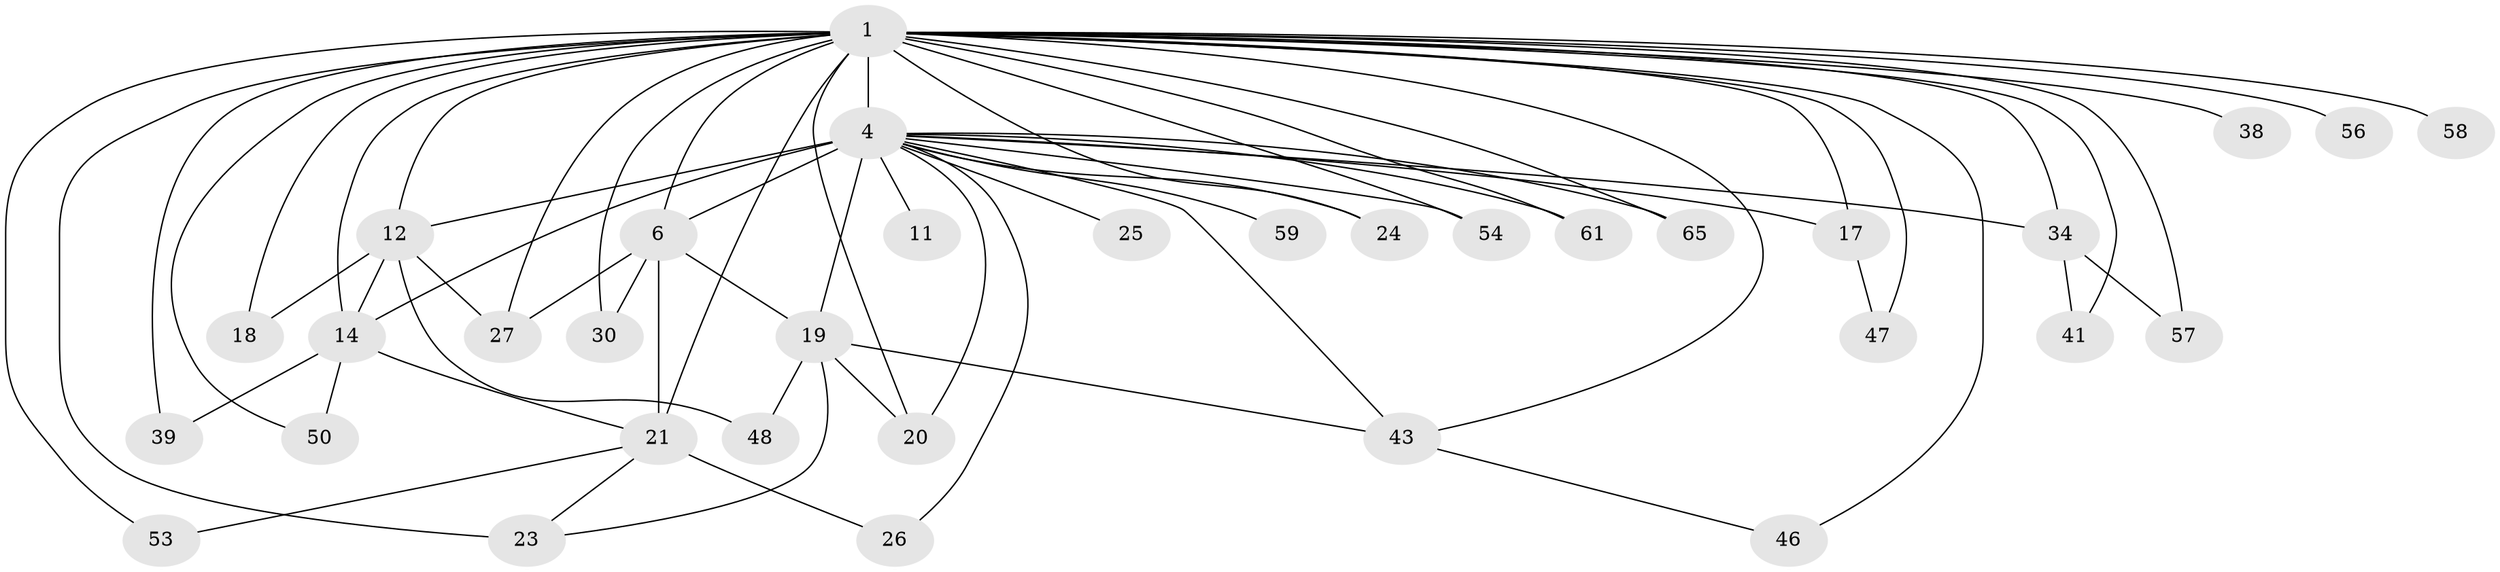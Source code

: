 // original degree distribution, {15: 0.034482758620689655, 22: 0.034482758620689655, 23: 0.011494252873563218, 21: 0.011494252873563218, 16: 0.011494252873563218, 17: 0.011494252873563218, 2: 0.6091954022988506, 6: 0.022988505747126436, 7: 0.011494252873563218, 4: 0.08045977011494253, 5: 0.04597701149425287, 10: 0.011494252873563218, 3: 0.10344827586206896}
// Generated by graph-tools (version 1.1) at 2025/17/03/04/25 18:17:15]
// undirected, 34 vertices, 65 edges
graph export_dot {
graph [start="1"]
  node [color=gray90,style=filled];
  1 [super="+2+9+32"];
  4 [super="+29+7+16+37+33+8"];
  6 [super="+78"];
  11;
  12;
  14 [super="+44+15"];
  17;
  18;
  19 [super="+52"];
  20 [super="+62+36"];
  21 [super="+60+77+49"];
  23;
  24;
  25;
  26;
  27 [super="+51"];
  30 [super="+63"];
  34 [super="+80"];
  38;
  39;
  41;
  43;
  46;
  47;
  48;
  50;
  53;
  54;
  56;
  57;
  58;
  59;
  61;
  65;
  1 -- 4 [weight=30];
  1 -- 6 [weight=8];
  1 -- 23 [weight=2];
  1 -- 30 [weight=2];
  1 -- 53;
  1 -- 65;
  1 -- 34 [weight=2];
  1 -- 12;
  1 -- 14 [weight=3];
  1 -- 17 [weight=2];
  1 -- 18;
  1 -- 20 [weight=3];
  1 -- 21 [weight=6];
  1 -- 24;
  1 -- 38 [weight=2];
  1 -- 39;
  1 -- 41;
  1 -- 46;
  1 -- 47;
  1 -- 50;
  1 -- 56 [weight=2];
  1 -- 58 [weight=2];
  1 -- 61;
  1 -- 27;
  1 -- 43;
  1 -- 54;
  1 -- 57;
  4 -- 6 [weight=4];
  4 -- 11 [weight=2];
  4 -- 12;
  4 -- 25 [weight=2];
  4 -- 59 [weight=2];
  4 -- 61;
  4 -- 65;
  4 -- 34;
  4 -- 54;
  4 -- 26;
  4 -- 17;
  4 -- 14 [weight=2];
  4 -- 20;
  4 -- 19;
  4 -- 24;
  4 -- 43;
  6 -- 19;
  6 -- 21;
  6 -- 27;
  6 -- 30;
  12 -- 18;
  12 -- 27;
  12 -- 48;
  12 -- 14;
  14 -- 50;
  14 -- 21;
  14 -- 39;
  17 -- 47;
  19 -- 43;
  19 -- 48;
  19 -- 20;
  19 -- 23;
  21 -- 26;
  21 -- 53;
  21 -- 23;
  34 -- 41;
  34 -- 57;
  43 -- 46;
}
